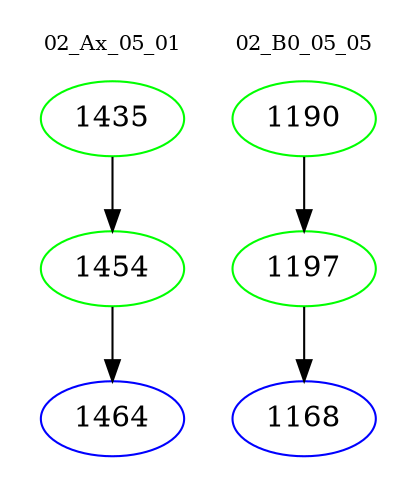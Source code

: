 digraph{
subgraph cluster_0 {
color = white
label = "02_Ax_05_01";
fontsize=10;
T0_1435 [label="1435", color="green"]
T0_1435 -> T0_1454 [color="black"]
T0_1454 [label="1454", color="green"]
T0_1454 -> T0_1464 [color="black"]
T0_1464 [label="1464", color="blue"]
}
subgraph cluster_1 {
color = white
label = "02_B0_05_05";
fontsize=10;
T1_1190 [label="1190", color="green"]
T1_1190 -> T1_1197 [color="black"]
T1_1197 [label="1197", color="green"]
T1_1197 -> T1_1168 [color="black"]
T1_1168 [label="1168", color="blue"]
}
}
